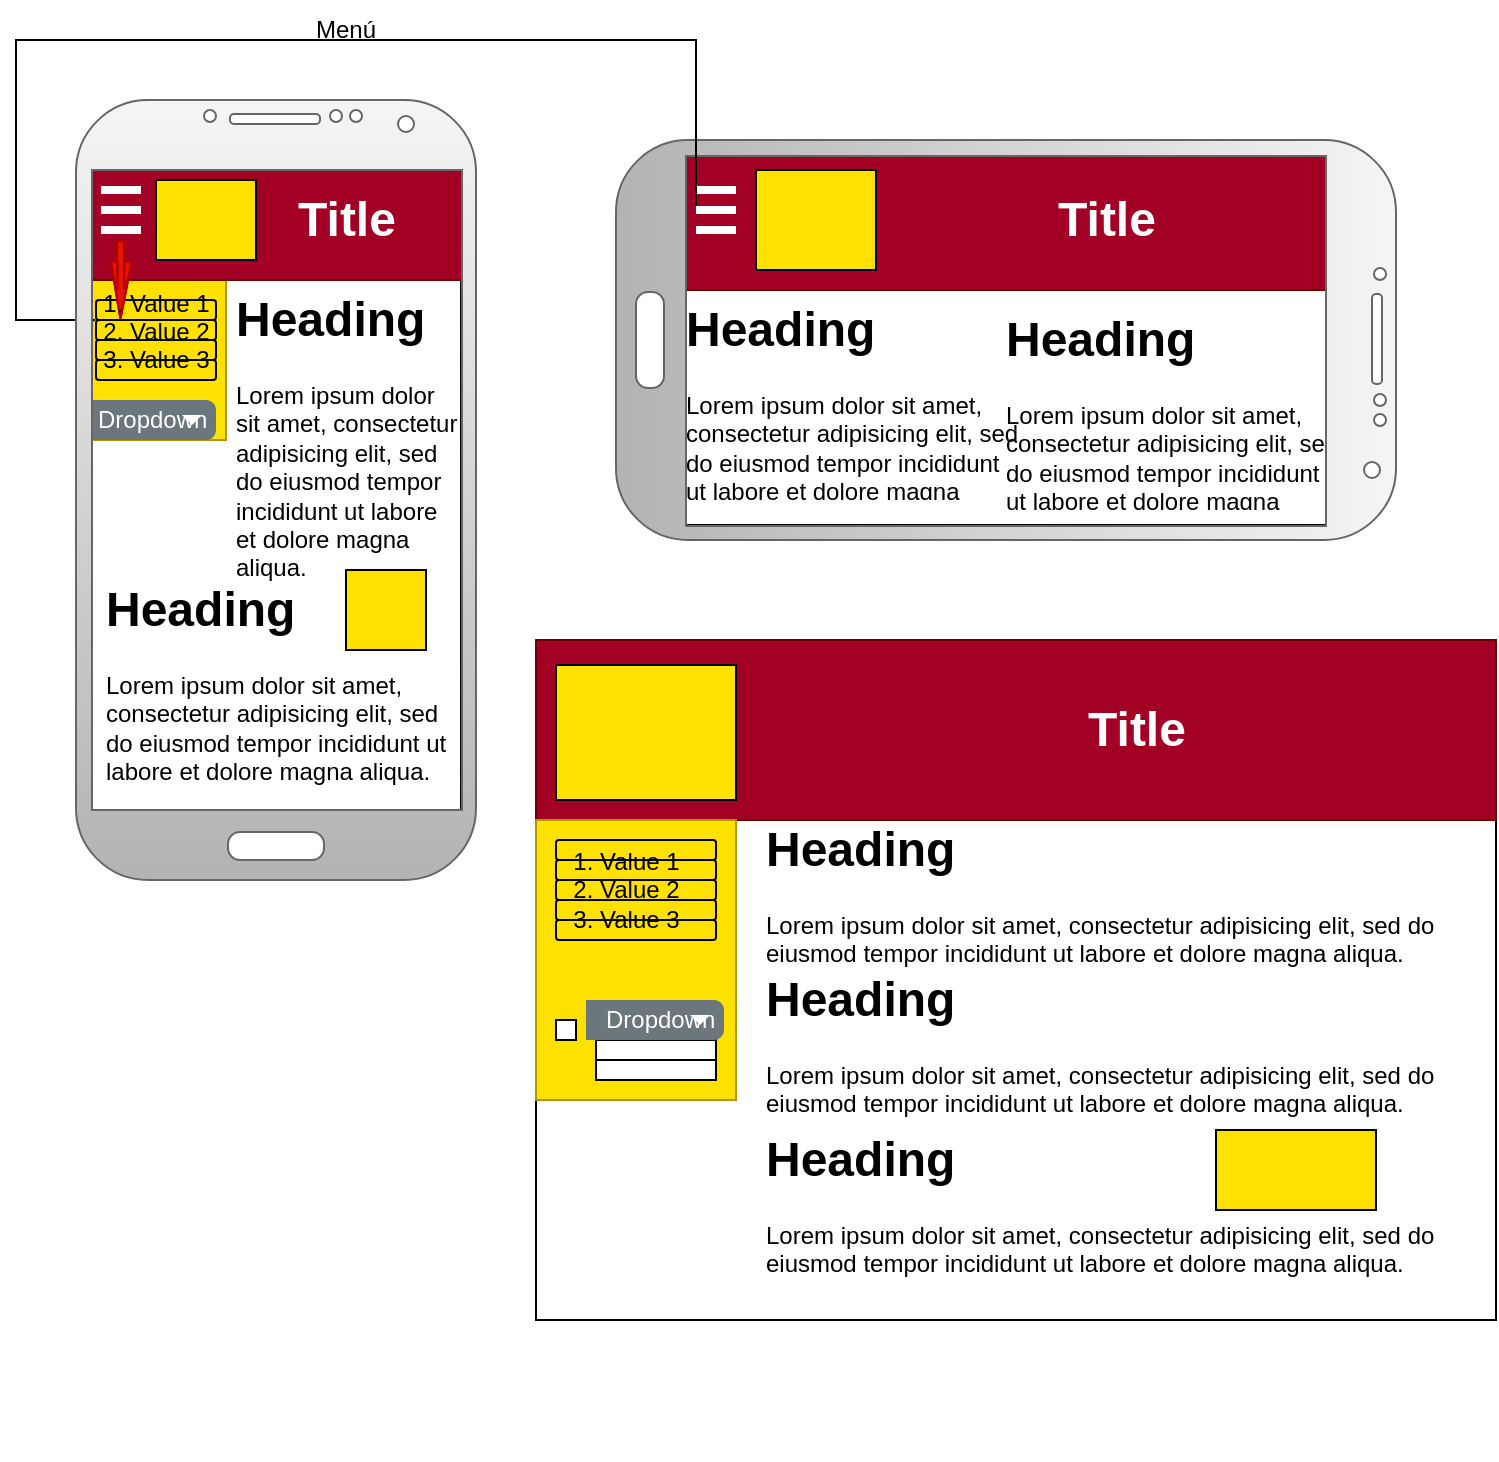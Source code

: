 <mxfile version="15.5.2" type="google"><diagram id="Wbw2wcpwXUgOTPSFEDI3" name="Page-1"><mxGraphModel dx="1422" dy="798" grid="1" gridSize="10" guides="1" tooltips="1" connect="1" arrows="1" fold="1" page="1" pageScale="1" pageWidth="827" pageHeight="1169" math="0" shadow="0"><root><mxCell id="0"/><mxCell id="1" parent="0"/><mxCell id="_WaHx__WI14Ht_c1IO-8-29" value="" style="rounded=0;whiteSpace=wrap;html=1;rotation=90;" vertex="1" parent="1"><mxGeometry x="462.5" y="7.5" width="185" height="325" as="geometry"/></mxCell><mxCell id="_WaHx__WI14Ht_c1IO-8-27" value="&lt;h1&gt;&lt;font color=&quot;#000000&quot;&gt;Heading&lt;/font&gt;&lt;/h1&gt;&lt;p&gt;&lt;font color=&quot;#000000&quot;&gt;Lorem ipsum dolor sit amet, consectetur adipisicing elit, sed do eiusmod tempor incididunt ut labore et dolore magna aliqua.&lt;/font&gt;&lt;/p&gt;" style="text;html=1;strokeColor=none;fillColor=none;spacing=5;spacingTop=-20;whiteSpace=wrap;overflow=hidden;rounded=0;fontColor=#FFFFFF;" vertex="1" parent="1"><mxGeometry x="390" y="145" width="176" height="105" as="geometry"/></mxCell><mxCell id="_WaHx__WI14Ht_c1IO-8-28" value="&lt;h1&gt;&lt;font color=&quot;#000000&quot;&gt;Heading&lt;/font&gt;&lt;/h1&gt;&lt;p&gt;&lt;font color=&quot;#000000&quot;&gt;Lorem ipsum dolor sit amet, consectetur adipisicing elit, sed do eiusmod tempor incididunt ut labore et dolore magna aliqua.&lt;/font&gt;&lt;/p&gt;" style="text;html=1;strokeColor=none;fillColor=none;spacing=5;spacingTop=-20;whiteSpace=wrap;overflow=hidden;rounded=0;fontColor=#FFFFFF;" vertex="1" parent="1"><mxGeometry x="550" y="150" width="176" height="105" as="geometry"/></mxCell><mxCell id="_WaHx__WI14Ht_c1IO-8-19" value="" style="rounded=0;whiteSpace=wrap;html=1;fontColor=#ffffff;fillColor=#a20025;strokeColor=#6F0000;" vertex="1" parent="1"><mxGeometry x="390" y="75" width="330" height="70" as="geometry"/></mxCell><mxCell id="_WaHx__WI14Ht_c1IO-8-13" value="" style="rounded=0;whiteSpace=wrap;html=1;" vertex="1" parent="1"><mxGeometry x="97.5" y="80" width="185" height="325" as="geometry"/></mxCell><mxCell id="_WaHx__WI14Ht_c1IO-8-8" value="" style="rounded=0;whiteSpace=wrap;html=1;fillColor=none;" vertex="1" parent="1"><mxGeometry x="95" y="140" width="60" height="10" as="geometry"/></mxCell><mxCell id="_WaHx__WI14Ht_c1IO-8-4" value="" style="rounded=0;whiteSpace=wrap;html=1;fillColor=#FFE100;fontColor=#000000;strokeColor=#B09500;" vertex="1" parent="1"><mxGeometry x="95" y="140" width="70" height="80" as="geometry"/></mxCell><mxCell id="_WaHx__WI14Ht_c1IO-8-2" value="" style="verticalLabelPosition=bottom;verticalAlign=top;html=1;shadow=0;dashed=0;strokeWidth=1;shape=mxgraph.android.phone2;strokeColor=#666666;direction=south;fillColor=#f5f5f5;gradientColor=#b3b3b3;" vertex="1" parent="1"><mxGeometry x="360" y="70" width="390" height="200" as="geometry"/></mxCell><mxCell id="_WaHx__WI14Ht_c1IO-8-3" value="" style="rounded=0;whiteSpace=wrap;html=1;fillColor=#a20025;fontColor=#ffffff;strokeColor=#6F0000;" vertex="1" parent="1"><mxGeometry x="95" y="80" width="190" height="60" as="geometry"/></mxCell><mxCell id="_WaHx__WI14Ht_c1IO-8-7" value="" style="rounded=1;whiteSpace=wrap;html=1;fillColor=none;" vertex="1" parent="1"><mxGeometry x="100" y="160" width="60" height="10" as="geometry"/></mxCell><mxCell id="_WaHx__WI14Ht_c1IO-8-10" value="" style="rounded=1;whiteSpace=wrap;html=1;fillColor=none;" vertex="1" parent="1"><mxGeometry x="100" y="150" width="60" height="10" as="geometry"/></mxCell><mxCell id="_WaHx__WI14Ht_c1IO-8-11" value="" style="rounded=1;whiteSpace=wrap;html=1;fillColor=none;" vertex="1" parent="1"><mxGeometry x="100" y="170" width="60" height="10" as="geometry"/></mxCell><mxCell id="_WaHx__WI14Ht_c1IO-8-14" value="&lt;h1&gt;Heading&lt;/h1&gt;&lt;p&gt;Lorem ipsum dolor sit amet, consectetur adipisicing elit, sed do eiusmod tempor incididunt ut labore et dolore magna aliqua.&lt;/p&gt;" style="text;html=1;strokeColor=none;fillColor=none;spacing=5;spacingTop=-20;whiteSpace=wrap;overflow=hidden;rounded=0;" vertex="1" parent="1"><mxGeometry x="165" y="140" width="120" height="170" as="geometry"/></mxCell><mxCell id="_WaHx__WI14Ht_c1IO-8-15" value="&lt;h1&gt;Heading&lt;/h1&gt;&lt;p&gt;Lorem ipsum dolor sit amet, consectetur adipisicing elit, sed do eiusmod tempor incididunt ut labore et dolore magna aliqua.&lt;/p&gt;" style="text;html=1;strokeColor=none;fillColor=none;spacing=5;spacingTop=-20;whiteSpace=wrap;overflow=hidden;rounded=0;" vertex="1" parent="1"><mxGeometry x="100" y="285" width="190" height="120" as="geometry"/></mxCell><mxCell id="_WaHx__WI14Ht_c1IO-8-16" value="" style="rounded=0;whiteSpace=wrap;html=1;fillColor=#FFE100;" vertex="1" parent="1"><mxGeometry x="130" y="90" width="50" height="40" as="geometry"/></mxCell><mxCell id="_WaHx__WI14Ht_c1IO-8-17" value="" style="rounded=0;whiteSpace=wrap;html=1;fillColor=#FFE100;" vertex="1" parent="1"><mxGeometry x="225" y="285" width="40" height="40" as="geometry"/></mxCell><mxCell id="_WaHx__WI14Ht_c1IO-8-18" value="&lt;font color=&quot;#ffffff&quot;&gt;Title&lt;/font&gt;" style="text;html=1;fontSize=24;fontStyle=1;verticalAlign=middle;align=center;rounded=1;" vertex="1" parent="1"><mxGeometry x="187.5" y="90" width="75" height="40" as="geometry"/></mxCell><mxCell id="_WaHx__WI14Ht_c1IO-8-21" value="" style="line;strokeWidth=4;html=1;perimeter=backbonePerimeter;points=[];outlineConnect=0;rounded=1;fillColor=#FFFFFF;strokeColor=#FFFFFF;" vertex="1" parent="1"><mxGeometry x="400" y="90" width="20" height="10" as="geometry"/></mxCell><mxCell id="_WaHx__WI14Ht_c1IO-8-22" value="" style="line;strokeWidth=4;html=1;perimeter=backbonePerimeter;points=[];outlineConnect=0;rounded=1;fillColor=#FFFFFF;strokeColor=#FFFFFF;" vertex="1" parent="1"><mxGeometry x="400" y="100" width="20" height="10" as="geometry"/></mxCell><mxCell id="_WaHx__WI14Ht_c1IO-8-23" value="" style="line;strokeWidth=4;html=1;perimeter=backbonePerimeter;points=[];outlineConnect=0;rounded=1;fillColor=#FFFFFF;strokeColor=#FFFFFF;" vertex="1" parent="1"><mxGeometry x="400" y="110" width="20" height="10" as="geometry"/></mxCell><mxCell id="_WaHx__WI14Ht_c1IO-8-24" value="" style="endArrow=classic;html=1;rounded=0;fontColor=#FFFFFF;entryX=0;entryY=1;entryDx=0;entryDy=0;" edge="1" parent="1" source="_WaHx__WI14Ht_c1IO-8-22" target="_WaHx__WI14Ht_c1IO-8-10"><mxGeometry width="50" height="50" relative="1" as="geometry"><mxPoint x="390" y="330" as="sourcePoint"/><mxPoint x="60" y="280" as="targetPoint"/><Array as="points"><mxPoint x="400" y="20"/><mxPoint x="60" y="20"/><mxPoint x="60" y="160"/></Array></mxGeometry></mxCell><mxCell id="_WaHx__WI14Ht_c1IO-8-25" value="" style="rounded=0;whiteSpace=wrap;html=1;fillColor=#FFE100;" vertex="1" parent="1"><mxGeometry x="430" y="85" width="60" height="50" as="geometry"/></mxCell><mxCell id="_WaHx__WI14Ht_c1IO-8-26" value="&lt;font color=&quot;#ffffff&quot;&gt;Title&lt;/font&gt;" style="text;html=1;fontSize=24;fontStyle=1;verticalAlign=middle;align=center;rounded=1;" vertex="1" parent="1"><mxGeometry x="500" y="90" width="210" height="40" as="geometry"/></mxCell><mxCell id="_WaHx__WI14Ht_c1IO-8-30" value="Menú" style="text;html=1;strokeColor=none;fillColor=none;align=center;verticalAlign=middle;whiteSpace=wrap;rounded=0;fontColor=#000000;" vertex="1" parent="1"><mxGeometry x="195" width="60" height="30" as="geometry"/></mxCell><mxCell id="_WaHx__WI14Ht_c1IO-8-32" value="" style="rounded=0;whiteSpace=wrap;html=1;fontColor=#000000;strokeColor=#000000;fillColor=#FFFFFF;" vertex="1" parent="1"><mxGeometry x="320" y="320" width="480" height="340" as="geometry"/></mxCell><mxCell id="_WaHx__WI14Ht_c1IO-8-33" value="" style="rounded=0;whiteSpace=wrap;html=1;fontColor=#ffffff;fillColor=#a20025;strokeColor=#6F0000;" vertex="1" parent="1"><mxGeometry x="320" y="320" width="480" height="90" as="geometry"/></mxCell><mxCell id="_WaHx__WI14Ht_c1IO-8-34" value="" style="rounded=0;whiteSpace=wrap;html=1;fillColor=#FFE100;" vertex="1" parent="1"><mxGeometry x="330" y="332.5" width="90" height="67.5" as="geometry"/></mxCell><mxCell id="_WaHx__WI14Ht_c1IO-8-35" value="" style="line;strokeWidth=4;html=1;perimeter=backbonePerimeter;points=[];outlineConnect=0;rounded=1;fillColor=#FFFFFF;strokeColor=#FFFFFF;" vertex="1" parent="1"><mxGeometry x="102.5" y="90" width="20" height="10" as="geometry"/></mxCell><mxCell id="_WaHx__WI14Ht_c1IO-8-36" value="" style="line;strokeWidth=4;html=1;perimeter=backbonePerimeter;points=[];outlineConnect=0;rounded=1;fillColor=#FFFFFF;strokeColor=#FFFFFF;" vertex="1" parent="1"><mxGeometry x="102.5" y="100" width="20" height="10" as="geometry"/></mxCell><mxCell id="_WaHx__WI14Ht_c1IO-8-37" value="" style="line;strokeWidth=4;html=1;perimeter=backbonePerimeter;points=[];outlineConnect=0;rounded=1;fillColor=#FFFFFF;strokeColor=#FFFFFF;" vertex="1" parent="1"><mxGeometry x="102.5" y="110" width="20" height="10" as="geometry"/></mxCell><mxCell id="_WaHx__WI14Ht_c1IO-8-39" value="" style="shape=flexArrow;endArrow=classic;html=1;rounded=0;fontColor=#000000;endWidth=6.041;endSize=9.24;width=3.429;strokeColor=#B20000;fillColor=#e51400;" edge="1" parent="1"><mxGeometry width="50" height="50" relative="1" as="geometry"><mxPoint x="112.21" y="120" as="sourcePoint"/><mxPoint x="112.21" y="160" as="targetPoint"/><Array as="points"><mxPoint x="112.42" y="145"/></Array></mxGeometry></mxCell><mxCell id="_WaHx__WI14Ht_c1IO-8-40" value="" style="rounded=0;whiteSpace=wrap;html=1;fillColor=#FFE100;fontColor=#000000;strokeColor=#B09500;" vertex="1" parent="1"><mxGeometry x="320" y="410" width="100" height="140" as="geometry"/></mxCell><mxCell id="_WaHx__WI14Ht_c1IO-8-41" value="&lt;h1&gt;Heading&lt;/h1&gt;&lt;p&gt;Lorem ipsum dolor sit amet, consectetur adipisicing elit, sed do eiusmod tempor incididunt ut labore et dolore magna aliqua.&lt;/p&gt;" style="text;html=1;strokeColor=none;fillColor=none;spacing=5;spacingTop=-20;whiteSpace=wrap;overflow=hidden;rounded=0;" vertex="1" parent="1"><mxGeometry x="430" y="405" width="350" height="170" as="geometry"/></mxCell><mxCell id="_WaHx__WI14Ht_c1IO-8-42" value="&lt;h1&gt;Heading&lt;/h1&gt;&lt;p&gt;Lorem ipsum dolor sit amet, consectetur adipisicing elit, sed do eiusmod tempor incididunt ut labore et dolore magna aliqua.&lt;/p&gt;" style="text;html=1;strokeColor=none;fillColor=none;spacing=5;spacingTop=-20;whiteSpace=wrap;overflow=hidden;rounded=0;" vertex="1" parent="1"><mxGeometry x="430" y="480" width="350" height="170" as="geometry"/></mxCell><mxCell id="_WaHx__WI14Ht_c1IO-8-43" value="&lt;h1&gt;Heading&lt;/h1&gt;&lt;p&gt;Lorem ipsum dolor sit amet, consectetur adipisicing elit, sed do eiusmod tempor incididunt ut labore et dolore magna aliqua.&lt;/p&gt;" style="text;html=1;strokeColor=none;fillColor=none;spacing=5;spacingTop=-20;whiteSpace=wrap;overflow=hidden;rounded=0;" vertex="1" parent="1"><mxGeometry x="430" y="560" width="350" height="170" as="geometry"/></mxCell><mxCell id="_WaHx__WI14Ht_c1IO-8-44" value="" style="rounded=1;whiteSpace=wrap;html=1;fillColor=none;" vertex="1" parent="1"><mxGeometry x="330" y="420" width="80" height="10" as="geometry"/></mxCell><mxCell id="_WaHx__WI14Ht_c1IO-8-45" value="" style="rounded=1;whiteSpace=wrap;html=1;fillColor=none;" vertex="1" parent="1"><mxGeometry x="330" y="430" width="80" height="10" as="geometry"/></mxCell><mxCell id="_WaHx__WI14Ht_c1IO-8-46" value="" style="rounded=1;whiteSpace=wrap;html=1;fillColor=none;" vertex="1" parent="1"><mxGeometry x="330" y="440" width="80" height="10" as="geometry"/></mxCell><mxCell id="_WaHx__WI14Ht_c1IO-8-47" value="" style="rounded=1;whiteSpace=wrap;html=1;fillColor=none;" vertex="1" parent="1"><mxGeometry x="330" y="450" width="80" height="10" as="geometry"/></mxCell><mxCell id="_WaHx__WI14Ht_c1IO-8-48" value="" style="rounded=1;whiteSpace=wrap;html=1;fillColor=none;" vertex="1" parent="1"><mxGeometry x="330" y="460" width="80" height="10" as="geometry"/></mxCell><mxCell id="_WaHx__WI14Ht_c1IO-8-49" value="&lt;font color=&quot;#ffffff&quot;&gt;Title&lt;/font&gt;" style="text;html=1;fontSize=24;fontStyle=1;verticalAlign=middle;align=center;rounded=1;" vertex="1" parent="1"><mxGeometry x="480" y="345" width="280" height="40" as="geometry"/></mxCell><mxCell id="_WaHx__WI14Ht_c1IO-8-50" value="" style="rounded=0;whiteSpace=wrap;html=1;" vertex="1" parent="1"><mxGeometry x="350" y="510" width="60" height="10" as="geometry"/></mxCell><mxCell id="_WaHx__WI14Ht_c1IO-8-51" value="" style="rounded=0;whiteSpace=wrap;html=1;" vertex="1" parent="1"><mxGeometry x="330" y="510" width="10" height="10" as="geometry"/></mxCell><mxCell id="_WaHx__WI14Ht_c1IO-8-52" value="&lt;ol&gt;&lt;li&gt;Value 1&lt;/li&gt;&lt;li&gt;Value 2&lt;/li&gt;&lt;li&gt;Value 3&lt;/li&gt;&lt;/ol&gt;" style="text;strokeColor=none;fillColor=none;html=1;whiteSpace=wrap;verticalAlign=middle;overflow=hidden;rounded=0;fontColor=#000000;" vertex="1" parent="1"><mxGeometry x="310" y="400" width="100" height="90" as="geometry"/></mxCell><mxCell id="_WaHx__WI14Ht_c1IO-8-53" value="&lt;ol&gt;&lt;li&gt;Value 1&lt;/li&gt;&lt;li&gt;Value 2&lt;/li&gt;&lt;li&gt;Value 3&lt;/li&gt;&lt;/ol&gt;" style="text;strokeColor=none;fillColor=none;html=1;whiteSpace=wrap;verticalAlign=middle;overflow=hidden;rounded=0;fontColor=#000000;" vertex="1" parent="1"><mxGeometry x="75" y="130" width="100" height="70" as="geometry"/></mxCell><mxCell id="_WaHx__WI14Ht_c1IO-8-54" value="" style="rounded=1;whiteSpace=wrap;html=1;fillColor=none;" vertex="1" parent="1"><mxGeometry x="100" y="180" width="60" height="10" as="geometry"/></mxCell><mxCell id="_WaHx__WI14Ht_c1IO-8-55" value="" style="rounded=0;whiteSpace=wrap;html=1;fillColor=#FFE100;" vertex="1" parent="1"><mxGeometry x="660" y="565" width="80" height="40" as="geometry"/></mxCell><mxCell id="_WaHx__WI14Ht_c1IO-8-62" value="" style="rounded=0;whiteSpace=wrap;html=1;" vertex="1" parent="1"><mxGeometry x="350" y="520" width="60" height="10" as="geometry"/></mxCell><mxCell id="_WaHx__WI14Ht_c1IO-8-63" value="" style="rounded=0;whiteSpace=wrap;html=1;" vertex="1" parent="1"><mxGeometry x="350" y="530" width="60" height="10" as="geometry"/></mxCell><mxCell id="_WaHx__WI14Ht_c1IO-8-81" value="" style="html=1;shadow=0;dashed=0;shape=mxgraph.bootstrap.rrect;rSize=5;strokeColor=none;html=1;whiteSpace=wrap;fillColor=#6C767D;fontColor=#ffffff;sketch=0;rounded=0;" vertex="1" parent="1"><mxGeometry x="100" y="540" height="30" as="geometry"/></mxCell><mxCell id="_WaHx__WI14Ht_c1IO-8-84" value="Dropdown" style="strokeColor=inherit;fillColor=inherit;gradientColor=inherit;fontColor=inherit;html=1;shadow=0;dashed=0;shape=mxgraph.bootstrap.rightButton;rSize=5;perimeter=none;whiteSpace=wrap;resizeHeight=1;align=left;spacing=10;sketch=0;rounded=0;" vertex="1" parent="_WaHx__WI14Ht_c1IO-8-81"><mxGeometry x="1" width="69" height="20" relative="1" as="geometry"><mxPoint x="-9" y="-340" as="offset"/></mxGeometry></mxCell><mxCell id="_WaHx__WI14Ht_c1IO-8-85" value="" style="shape=triangle;direction=south;fillColor=#ffffff;strokeColor=none;perimeter=none;sketch=0;rounded=0;fontColor=#000000;" vertex="1" parent="_WaHx__WI14Ht_c1IO-8-84"><mxGeometry x="1" y="0.5" width="10" height="5" relative="1" as="geometry"><mxPoint x="-17" y="-2.5" as="offset"/></mxGeometry></mxCell><mxCell id="_WaHx__WI14Ht_c1IO-8-86" value="Dropdown" style="strokeColor=inherit;fillColor=inherit;gradientColor=inherit;fontColor=inherit;html=1;shadow=0;dashed=0;shape=mxgraph.bootstrap.rightButton;rSize=5;perimeter=none;whiteSpace=wrap;resizeHeight=1;align=left;spacing=10;sketch=0;rounded=0;" vertex="1" parent="_WaHx__WI14Ht_c1IO-8-81"><mxGeometry x="1" width="69" height="20" relative="1" as="geometry"><mxPoint x="245" y="-40" as="offset"/></mxGeometry></mxCell><mxCell id="_WaHx__WI14Ht_c1IO-8-87" value="" style="shape=triangle;direction=south;fillColor=#ffffff;strokeColor=none;perimeter=none;sketch=0;rounded=0;fontColor=#000000;" vertex="1" parent="_WaHx__WI14Ht_c1IO-8-86"><mxGeometry x="1" y="0.5" width="10" height="5" relative="1" as="geometry"><mxPoint x="-17" y="-2.5" as="offset"/></mxGeometry></mxCell><mxCell id="_WaHx__WI14Ht_c1IO-8-1" value="" style="verticalLabelPosition=bottom;verticalAlign=top;html=1;shadow=0;dashed=0;strokeWidth=1;shape=mxgraph.android.phone2;strokeColor=#666666;fillColor=#f5f5f5;gradientColor=#b3b3b3;" vertex="1" parent="1"><mxGeometry x="90" y="50" width="200" height="390" as="geometry"/></mxCell></root></mxGraphModel></diagram></mxfile>